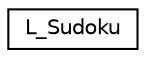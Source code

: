 digraph "Graphical Class Hierarchy"
{
 // LATEX_PDF_SIZE
  edge [fontname="Helvetica",fontsize="10",labelfontname="Helvetica",labelfontsize="10"];
  node [fontname="Helvetica",fontsize="10",shape=record];
  rankdir="LR";
  Node0 [label="L_Sudoku",height=0.2,width=0.4,color="black", fillcolor="white", style="filled",URL="$struct_l___sudoku.html",tooltip=" "];
}
